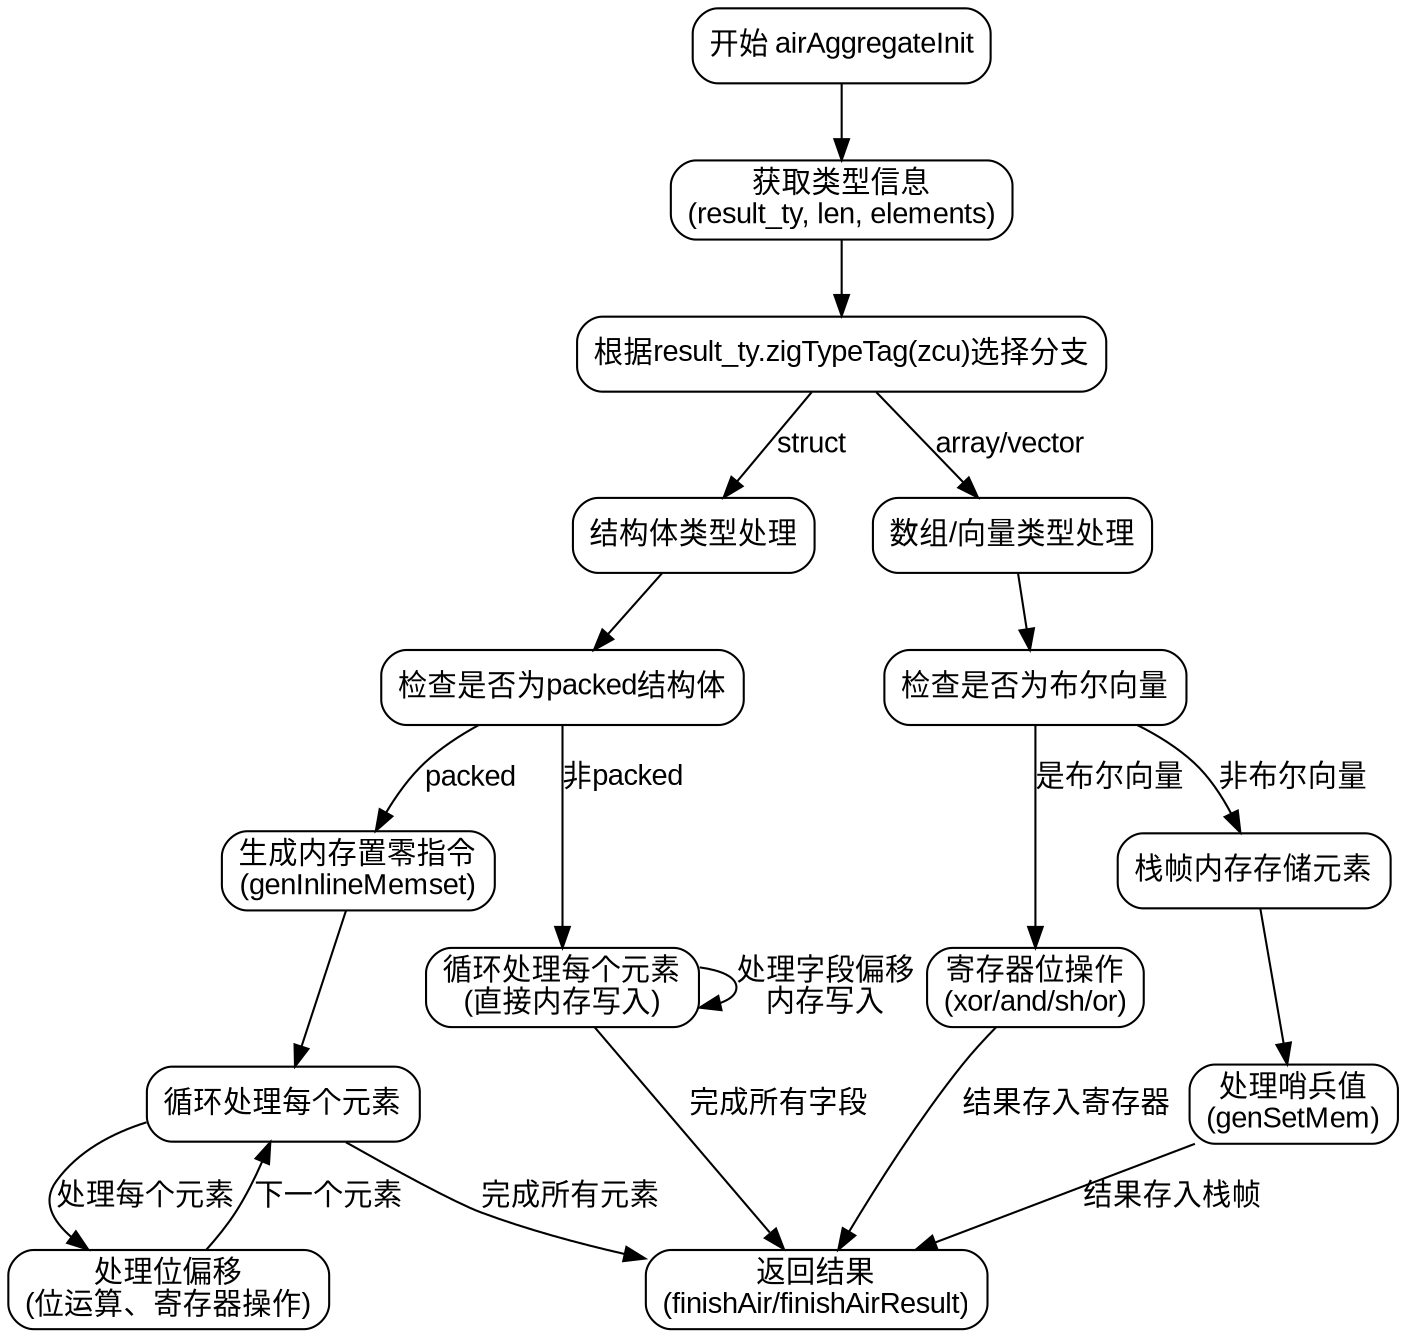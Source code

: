 
digraph flowchart {
    node [shape=rectangle, style="rounded", fontname="Arial"];
    edge [fontname="Arial"];

    start [label="开始 airAggregateInit"];
    get_info [label="获取类型信息\n(result_ty, len, elements)"];
    switch_type [label="根据result_ty.zigTypeTag(zcu)选择分支"];
    struct_node [label="结构体类型处理"];
    packed_check [label="检查是否为packed结构体"];
    gen_memset [label="生成内存置零指令\n(genInlineMemset)"];
    loop_packed [label="循环处理每个元素"];
    bit_ops [label="处理位偏移\n(位运算、寄存器操作)"];
    non_packed_loop [label="循环处理每个元素\n(直接内存写入)"];
    array_vector_node [label="数组/向量类型处理"];
    bool_vector_check [label="检查是否为布尔向量"];
    reg_ops [label="寄存器位操作\n(xor/and/sh/or)"];
    frame_store [label="栈帧内存存储元素"];
    sentinel_check [label="处理哨兵值\n(genSetMem)"];
    finish [label="返回结果\n(finishAir/finishAirResult)"];

    start -> get_info;
    get_info -> switch_type;
    
    switch_type -> struct_node [label="struct"];
    struct_node -> packed_check;
    
    packed_check -> gen_memset [label="packed"];
    gen_memset -> loop_packed;
    loop_packed -> bit_ops [label="处理每个元素"];
    bit_ops -> loop_packed [label="下一个元素"];
    
    packed_check -> non_packed_loop [label="非packed"];
    non_packed_loop -> non_packed_loop [label="处理字段偏移\n内存写入"];
    
    switch_type -> array_vector_node [label="array/vector"];
    array_vector_node -> bool_vector_check;
    
    bool_vector_check -> reg_ops [label="是布尔向量"];
    reg_ops -> finish [label="结果存入寄存器"];
    
    bool_vector_check -> frame_store [label="非布尔向量"];
    frame_store -> sentinel_check;
    sentinel_check -> finish [label="结果存入栈帧"];
    
    loop_packed -> finish [label="完成所有元素"];
    non_packed_loop -> finish [label="完成所有字段"];
}
